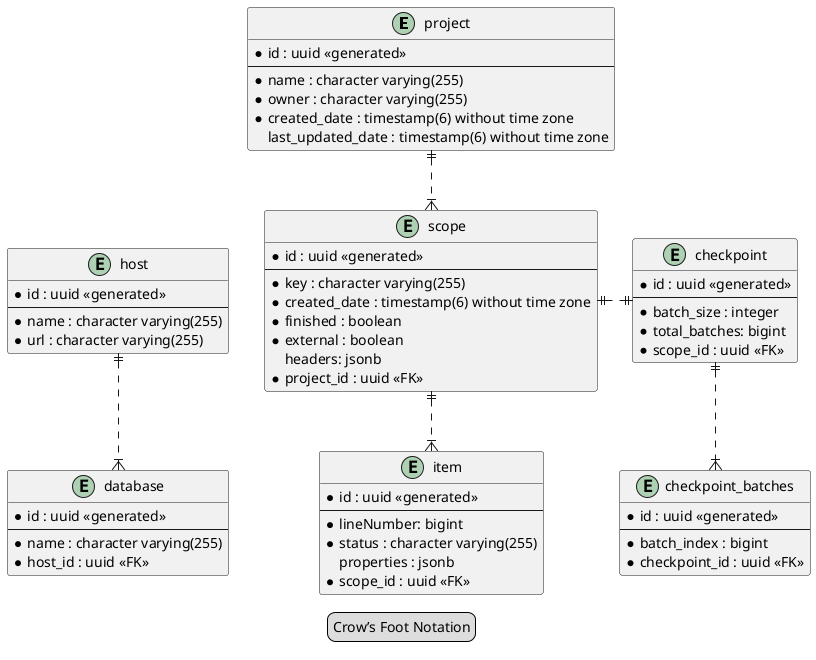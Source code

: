 @startuml
legend Crow’s Foot Notation

entity project {
    * id : uuid <<generated>>
    --
    * name : character varying(255)
    * owner : character varying(255)
    * created_date : timestamp(6) without time zone
    last_updated_date : timestamp(6) without time zone
}

entity scope {
    * id : uuid <<generated>>
    --
    * key : character varying(255)
    * created_date : timestamp(6) without time zone
    * finished : boolean
    * external : boolean
    headers: jsonb
    * project_id : uuid <<FK>>
}

entity item {
    * id : uuid <<generated>>
    --
    * lineNumber: bigint
    * status : character varying(255)
    properties : jsonb
    * scope_id : uuid <<FK>>
}

entity checkpoint {
    * id : uuid <<generated>>
    --
    * batch_size : integer
    * total_batches: bigint
    * scope_id : uuid <<FK>>
}

entity checkpoint_batches {
    * id : uuid <<generated>>
    --
    * batch_index : bigint
    * checkpoint_id : uuid <<FK>>
}

entity host {
    * id : uuid <<generated>>
    --
    * name : character varying(255)
    * url : character varying(255)
}

entity database {
    * id : uuid <<generated>>
    --
    * name : character varying(255)
    * host_id : uuid <<FK>>
}

project ||..|{ scope
scope ||..|{ item

scope ||.|| checkpoint

checkpoint ||..|{ checkpoint_batches

host ||..|{ database

host -[hidden]> scope

@enduml